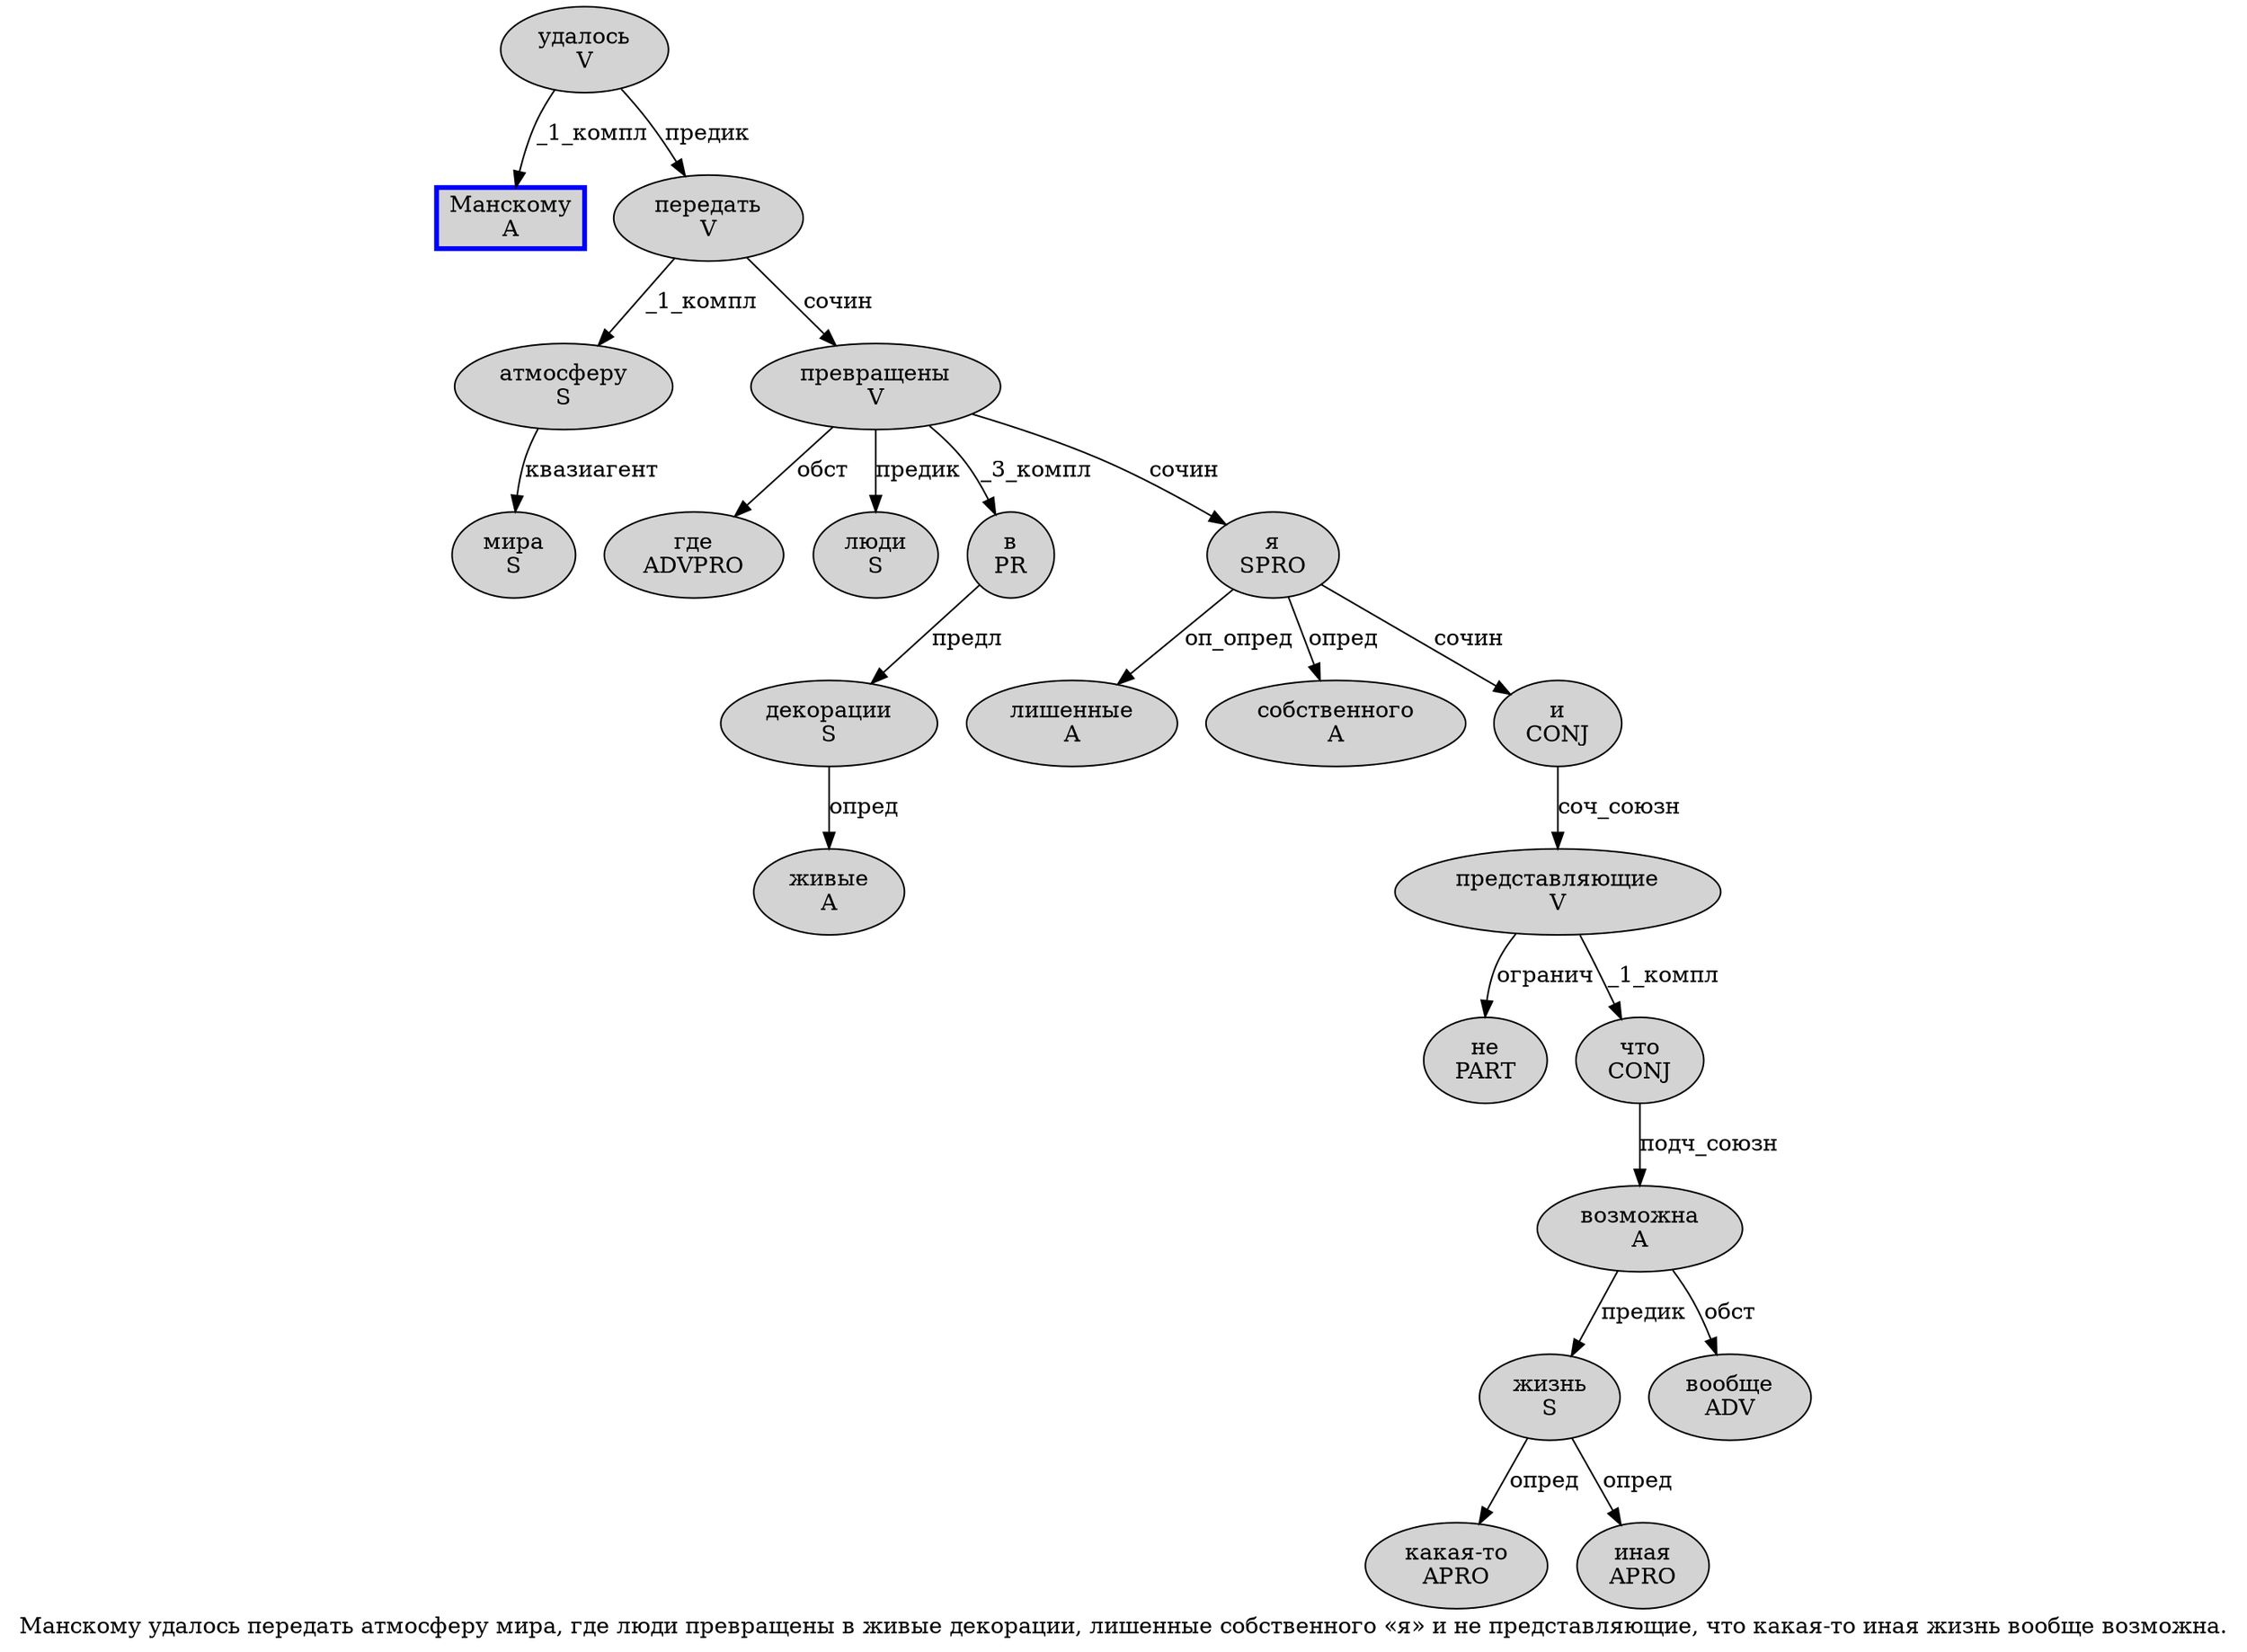digraph SENTENCE_1946 {
	graph [label="Манскому удалось передать атмосферу мира, где люди превращены в живые декорации, лишенные собственного «я» и не представляющие, что какая-то иная жизнь вообще возможна."]
	node [style=filled]
		0 [label="Манскому
A" color=blue fillcolor=lightgray penwidth=3 shape=box]
		1 [label="удалось
V" color="" fillcolor=lightgray penwidth=1 shape=ellipse]
		2 [label="передать
V" color="" fillcolor=lightgray penwidth=1 shape=ellipse]
		3 [label="атмосферу
S" color="" fillcolor=lightgray penwidth=1 shape=ellipse]
		4 [label="мира
S" color="" fillcolor=lightgray penwidth=1 shape=ellipse]
		6 [label="где
ADVPRO" color="" fillcolor=lightgray penwidth=1 shape=ellipse]
		7 [label="люди
S" color="" fillcolor=lightgray penwidth=1 shape=ellipse]
		8 [label="превращены
V" color="" fillcolor=lightgray penwidth=1 shape=ellipse]
		9 [label="в
PR" color="" fillcolor=lightgray penwidth=1 shape=ellipse]
		10 [label="живые
A" color="" fillcolor=lightgray penwidth=1 shape=ellipse]
		11 [label="декорации
S" color="" fillcolor=lightgray penwidth=1 shape=ellipse]
		13 [label="лишенные
A" color="" fillcolor=lightgray penwidth=1 shape=ellipse]
		14 [label="собственного
A" color="" fillcolor=lightgray penwidth=1 shape=ellipse]
		16 [label="я
SPRO" color="" fillcolor=lightgray penwidth=1 shape=ellipse]
		18 [label="и
CONJ" color="" fillcolor=lightgray penwidth=1 shape=ellipse]
		19 [label="не
PART" color="" fillcolor=lightgray penwidth=1 shape=ellipse]
		20 [label="представляющие
V" color="" fillcolor=lightgray penwidth=1 shape=ellipse]
		22 [label="что
CONJ" color="" fillcolor=lightgray penwidth=1 shape=ellipse]
		23 [label="какая-то
APRO" color="" fillcolor=lightgray penwidth=1 shape=ellipse]
		24 [label="иная
APRO" color="" fillcolor=lightgray penwidth=1 shape=ellipse]
		25 [label="жизнь
S" color="" fillcolor=lightgray penwidth=1 shape=ellipse]
		26 [label="вообще
ADV" color="" fillcolor=lightgray penwidth=1 shape=ellipse]
		27 [label="возможна
A" color="" fillcolor=lightgray penwidth=1 shape=ellipse]
			8 -> 6 [label="обст"]
			8 -> 7 [label="предик"]
			8 -> 9 [label="_3_компл"]
			8 -> 16 [label="сочин"]
			16 -> 13 [label="оп_опред"]
			16 -> 14 [label="опред"]
			16 -> 18 [label="сочин"]
			9 -> 11 [label="предл"]
			2 -> 3 [label="_1_компл"]
			2 -> 8 [label="сочин"]
			22 -> 27 [label="подч_союзн"]
			25 -> 23 [label="опред"]
			25 -> 24 [label="опред"]
			20 -> 19 [label="огранич"]
			20 -> 22 [label="_1_компл"]
			11 -> 10 [label="опред"]
			27 -> 25 [label="предик"]
			27 -> 26 [label="обст"]
			1 -> 0 [label="_1_компл"]
			1 -> 2 [label="предик"]
			18 -> 20 [label="соч_союзн"]
			3 -> 4 [label="квазиагент"]
}